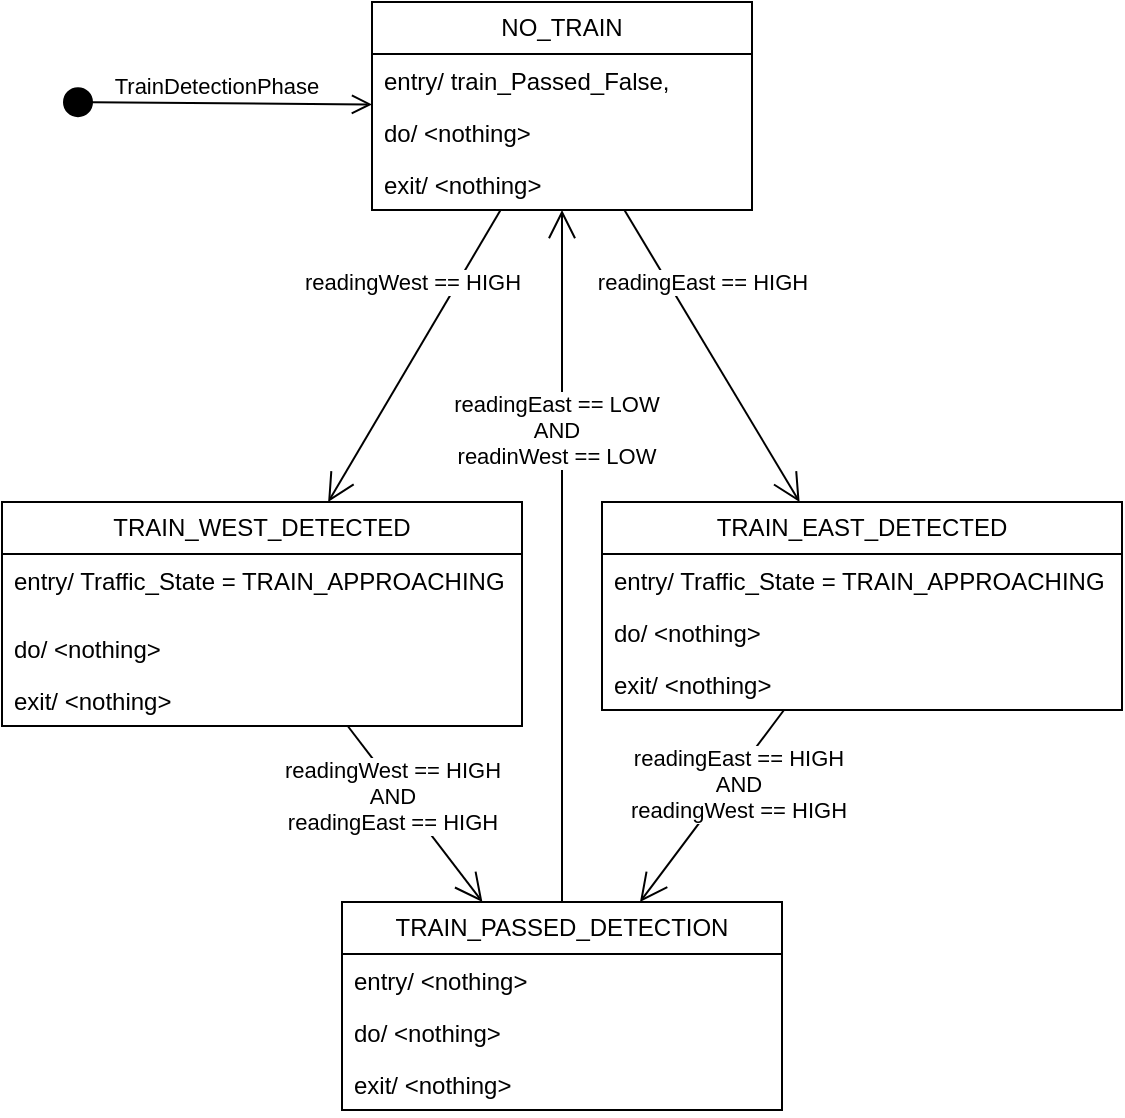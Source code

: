 <mxfile version="26.2.15">
  <diagram name="Page-1" id="E6LP1GYQQ5bRhDYcHJ73">
    <mxGraphModel dx="757" dy="1197" grid="1" gridSize="10" guides="1" tooltips="1" connect="1" arrows="1" fold="1" page="1" pageScale="1" pageWidth="583" pageHeight="827" math="0" shadow="0">
      <root>
        <mxCell id="0" />
        <mxCell id="1" parent="0" />
        <mxCell id="iwouGw_yoDt3OT6vbim0-1" value="NO_TRAIN" style="swimlane;fontStyle=0;childLayout=stackLayout;horizontal=1;startSize=26;fillColor=none;horizontalStack=0;resizeParent=1;resizeParentMax=0;resizeLast=0;collapsible=1;marginBottom=0;whiteSpace=wrap;html=1;" parent="1" vertex="1">
          <mxGeometry x="375" y="20" width="190" height="104" as="geometry" />
        </mxCell>
        <mxCell id="iwouGw_yoDt3OT6vbim0-2" value="entry/ train_Passed_False,&lt;div&gt;&lt;br&gt;&lt;/div&gt;" style="text;strokeColor=none;fillColor=none;align=left;verticalAlign=top;spacingLeft=4;spacingRight=4;overflow=hidden;rotatable=0;points=[[0,0.5],[1,0.5]];portConstraint=eastwest;whiteSpace=wrap;html=1;" parent="iwouGw_yoDt3OT6vbim0-1" vertex="1">
          <mxGeometry y="26" width="190" height="26" as="geometry" />
        </mxCell>
        <mxCell id="iwouGw_yoDt3OT6vbim0-3" value="do/ &amp;lt;nothing&amp;gt;" style="text;strokeColor=none;fillColor=none;align=left;verticalAlign=top;spacingLeft=4;spacingRight=4;overflow=hidden;rotatable=0;points=[[0,0.5],[1,0.5]];portConstraint=eastwest;whiteSpace=wrap;html=1;" parent="iwouGw_yoDt3OT6vbim0-1" vertex="1">
          <mxGeometry y="52" width="190" height="26" as="geometry" />
        </mxCell>
        <mxCell id="iwouGw_yoDt3OT6vbim0-4" value="exit/ &amp;lt;nothing&amp;gt;" style="text;strokeColor=none;fillColor=none;align=left;verticalAlign=top;spacingLeft=4;spacingRight=4;overflow=hidden;rotatable=0;points=[[0,0.5],[1,0.5]];portConstraint=eastwest;whiteSpace=wrap;html=1;" parent="iwouGw_yoDt3OT6vbim0-1" vertex="1">
          <mxGeometry y="78" width="190" height="26" as="geometry" />
        </mxCell>
        <mxCell id="iwouGw_yoDt3OT6vbim0-5" value="TRAIN_WEST_DETECTED" style="swimlane;fontStyle=0;childLayout=stackLayout;horizontal=1;startSize=26;fillColor=none;horizontalStack=0;resizeParent=1;resizeParentMax=0;resizeLast=0;collapsible=1;marginBottom=0;whiteSpace=wrap;html=1;" parent="1" vertex="1">
          <mxGeometry x="190" y="270" width="260" height="112" as="geometry" />
        </mxCell>
        <mxCell id="iwouGw_yoDt3OT6vbim0-6" value="entry/ Traffic_State = TRAIN_APPROACHING" style="text;strokeColor=none;fillColor=none;align=left;verticalAlign=top;spacingLeft=4;spacingRight=4;overflow=hidden;rotatable=0;points=[[0,0.5],[1,0.5]];portConstraint=eastwest;whiteSpace=wrap;html=1;" parent="iwouGw_yoDt3OT6vbim0-5" vertex="1">
          <mxGeometry y="26" width="260" height="34" as="geometry" />
        </mxCell>
        <mxCell id="iwouGw_yoDt3OT6vbim0-7" value="do/ &amp;lt;nothing&amp;gt;" style="text;strokeColor=none;fillColor=none;align=left;verticalAlign=top;spacingLeft=4;spacingRight=4;overflow=hidden;rotatable=0;points=[[0,0.5],[1,0.5]];portConstraint=eastwest;whiteSpace=wrap;html=1;" parent="iwouGw_yoDt3OT6vbim0-5" vertex="1">
          <mxGeometry y="60" width="260" height="26" as="geometry" />
        </mxCell>
        <mxCell id="iwouGw_yoDt3OT6vbim0-8" value="exit/ &amp;lt;nothing&amp;gt;" style="text;strokeColor=none;fillColor=none;align=left;verticalAlign=top;spacingLeft=4;spacingRight=4;overflow=hidden;rotatable=0;points=[[0,0.5],[1,0.5]];portConstraint=eastwest;whiteSpace=wrap;html=1;" parent="iwouGw_yoDt3OT6vbim0-5" vertex="1">
          <mxGeometry y="86" width="260" height="26" as="geometry" />
        </mxCell>
        <mxCell id="iwouGw_yoDt3OT6vbim0-9" value="TRAIN_PASSED_DETECTION" style="swimlane;fontStyle=0;childLayout=stackLayout;horizontal=1;startSize=26;fillColor=none;horizontalStack=0;resizeParent=1;resizeParentMax=0;resizeLast=0;collapsible=1;marginBottom=0;whiteSpace=wrap;html=1;" parent="1" vertex="1">
          <mxGeometry x="360" y="470" width="220" height="104" as="geometry" />
        </mxCell>
        <mxCell id="iwouGw_yoDt3OT6vbim0-10" value="entry/ &amp;lt;nothing&amp;gt;" style="text;strokeColor=none;fillColor=none;align=left;verticalAlign=top;spacingLeft=4;spacingRight=4;overflow=hidden;rotatable=0;points=[[0,0.5],[1,0.5]];portConstraint=eastwest;whiteSpace=wrap;html=1;" parent="iwouGw_yoDt3OT6vbim0-9" vertex="1">
          <mxGeometry y="26" width="220" height="26" as="geometry" />
        </mxCell>
        <mxCell id="iwouGw_yoDt3OT6vbim0-11" value="do/ &amp;lt;nothing&amp;gt;" style="text;strokeColor=none;fillColor=none;align=left;verticalAlign=top;spacingLeft=4;spacingRight=4;overflow=hidden;rotatable=0;points=[[0,0.5],[1,0.5]];portConstraint=eastwest;whiteSpace=wrap;html=1;" parent="iwouGw_yoDt3OT6vbim0-9" vertex="1">
          <mxGeometry y="52" width="220" height="26" as="geometry" />
        </mxCell>
        <mxCell id="iwouGw_yoDt3OT6vbim0-12" value="exit/ &amp;lt;nothing&amp;gt;" style="text;strokeColor=none;fillColor=none;align=left;verticalAlign=top;spacingLeft=4;spacingRight=4;overflow=hidden;rotatable=0;points=[[0,0.5],[1,0.5]];portConstraint=eastwest;whiteSpace=wrap;html=1;" parent="iwouGw_yoDt3OT6vbim0-9" vertex="1">
          <mxGeometry y="78" width="220" height="26" as="geometry" />
        </mxCell>
        <mxCell id="iwouGw_yoDt3OT6vbim0-13" value="TRAIN_EAST_DETECTED" style="swimlane;fontStyle=0;childLayout=stackLayout;horizontal=1;startSize=26;fillColor=none;horizontalStack=0;resizeParent=1;resizeParentMax=0;resizeLast=0;collapsible=1;marginBottom=0;whiteSpace=wrap;html=1;" parent="1" vertex="1">
          <mxGeometry x="490" y="270" width="260" height="104" as="geometry" />
        </mxCell>
        <mxCell id="iwouGw_yoDt3OT6vbim0-14" value="entry/ Traffic_State = TRAIN_APPROACHING" style="text;strokeColor=none;fillColor=none;align=left;verticalAlign=top;spacingLeft=4;spacingRight=4;overflow=hidden;rotatable=0;points=[[0,0.5],[1,0.5]];portConstraint=eastwest;whiteSpace=wrap;html=1;" parent="iwouGw_yoDt3OT6vbim0-13" vertex="1">
          <mxGeometry y="26" width="260" height="26" as="geometry" />
        </mxCell>
        <mxCell id="iwouGw_yoDt3OT6vbim0-15" value="do/ &amp;lt;nothing&amp;gt;" style="text;strokeColor=none;fillColor=none;align=left;verticalAlign=top;spacingLeft=4;spacingRight=4;overflow=hidden;rotatable=0;points=[[0,0.5],[1,0.5]];portConstraint=eastwest;whiteSpace=wrap;html=1;" parent="iwouGw_yoDt3OT6vbim0-13" vertex="1">
          <mxGeometry y="52" width="260" height="26" as="geometry" />
        </mxCell>
        <mxCell id="iwouGw_yoDt3OT6vbim0-16" value="exit/ &amp;lt;nothing&amp;gt;" style="text;strokeColor=none;fillColor=none;align=left;verticalAlign=top;spacingLeft=4;spacingRight=4;overflow=hidden;rotatable=0;points=[[0,0.5],[1,0.5]];portConstraint=eastwest;whiteSpace=wrap;html=1;" parent="iwouGw_yoDt3OT6vbim0-13" vertex="1">
          <mxGeometry y="78" width="260" height="26" as="geometry" />
        </mxCell>
        <mxCell id="iwouGw_yoDt3OT6vbim0-17" value="TrainDetectionPhase" style="html=1;verticalAlign=bottom;startArrow=circle;startFill=1;endArrow=open;startSize=6;endSize=8;curved=0;rounded=0;" parent="1" target="iwouGw_yoDt3OT6vbim0-1" edge="1">
          <mxGeometry width="80" relative="1" as="geometry">
            <mxPoint x="220" y="70" as="sourcePoint" />
            <mxPoint x="150" y="77.353" as="targetPoint" />
          </mxGeometry>
        </mxCell>
        <mxCell id="iwouGw_yoDt3OT6vbim0-18" value="" style="endArrow=open;endFill=1;endSize=12;html=1;rounded=0;" parent="1" source="iwouGw_yoDt3OT6vbim0-1" target="iwouGw_yoDt3OT6vbim0-5" edge="1">
          <mxGeometry width="160" relative="1" as="geometry">
            <mxPoint x="310" y="430" as="sourcePoint" />
            <mxPoint x="470" y="430" as="targetPoint" />
          </mxGeometry>
        </mxCell>
        <mxCell id="iwouGw_yoDt3OT6vbim0-24" value="readingWest == HIGH" style="edgeLabel;html=1;align=center;verticalAlign=middle;resizable=0;points=[];" parent="iwouGw_yoDt3OT6vbim0-18" vertex="1" connectable="0">
          <mxGeometry x="0.003" y="-2" relative="1" as="geometry">
            <mxPoint y="-36" as="offset" />
          </mxGeometry>
        </mxCell>
        <mxCell id="iwouGw_yoDt3OT6vbim0-19" value="" style="endArrow=open;endFill=1;endSize=12;html=1;rounded=0;" parent="1" source="iwouGw_yoDt3OT6vbim0-1" target="iwouGw_yoDt3OT6vbim0-13" edge="1">
          <mxGeometry width="160" relative="1" as="geometry">
            <mxPoint x="310" y="430" as="sourcePoint" />
            <mxPoint x="470" y="430" as="targetPoint" />
          </mxGeometry>
        </mxCell>
        <mxCell id="iwouGw_yoDt3OT6vbim0-25" value="readingEast == HIGH" style="edgeLabel;html=1;align=center;verticalAlign=middle;resizable=0;points=[];" parent="iwouGw_yoDt3OT6vbim0-19" vertex="1" connectable="0">
          <mxGeometry x="-0.112" relative="1" as="geometry">
            <mxPoint y="-29" as="offset" />
          </mxGeometry>
        </mxCell>
        <mxCell id="iwouGw_yoDt3OT6vbim0-20" value="" style="endArrow=open;endFill=1;endSize=12;html=1;rounded=0;" parent="1" source="iwouGw_yoDt3OT6vbim0-5" target="iwouGw_yoDt3OT6vbim0-9" edge="1">
          <mxGeometry width="160" relative="1" as="geometry">
            <mxPoint x="310" y="430" as="sourcePoint" />
            <mxPoint x="470" y="430" as="targetPoint" />
          </mxGeometry>
        </mxCell>
        <mxCell id="iwouGw_yoDt3OT6vbim0-27" value="readingWest == HIGH&lt;div&gt;AND&lt;/div&gt;&lt;div&gt;readingEast == HIGH&lt;/div&gt;" style="edgeLabel;html=1;align=center;verticalAlign=middle;resizable=0;points=[];" parent="iwouGw_yoDt3OT6vbim0-20" vertex="1" connectable="0">
          <mxGeometry x="-0.265" y="-4" relative="1" as="geometry">
            <mxPoint as="offset" />
          </mxGeometry>
        </mxCell>
        <mxCell id="iwouGw_yoDt3OT6vbim0-21" value="" style="endArrow=open;endFill=1;endSize=12;html=1;rounded=0;" parent="1" source="iwouGw_yoDt3OT6vbim0-13" target="iwouGw_yoDt3OT6vbim0-9" edge="1">
          <mxGeometry width="160" relative="1" as="geometry">
            <mxPoint x="310" y="430" as="sourcePoint" />
            <mxPoint x="290" y="470" as="targetPoint" />
          </mxGeometry>
        </mxCell>
        <mxCell id="iwouGw_yoDt3OT6vbim0-26" value="readingEast == HIGH&lt;div&gt;AND&lt;/div&gt;&lt;div&gt;readingWest == HIGH&lt;/div&gt;" style="edgeLabel;html=1;align=center;verticalAlign=middle;resizable=0;points=[];" parent="iwouGw_yoDt3OT6vbim0-21" vertex="1" connectable="0">
          <mxGeometry x="-0.302" y="3" relative="1" as="geometry">
            <mxPoint y="1" as="offset" />
          </mxGeometry>
        </mxCell>
        <mxCell id="iwouGw_yoDt3OT6vbim0-22" value="" style="endArrow=open;endFill=1;endSize=12;html=1;rounded=0;" parent="1" source="iwouGw_yoDt3OT6vbim0-9" target="iwouGw_yoDt3OT6vbim0-1" edge="1">
          <mxGeometry width="160" relative="1" as="geometry">
            <mxPoint x="310" y="430" as="sourcePoint" />
            <mxPoint x="470" y="430" as="targetPoint" />
          </mxGeometry>
        </mxCell>
        <mxCell id="iwouGw_yoDt3OT6vbim0-28" value="readingEast == LOW&lt;div&gt;AND&lt;br&gt;readinWest == LOW&lt;/div&gt;" style="edgeLabel;html=1;align=center;verticalAlign=middle;resizable=0;points=[];" parent="iwouGw_yoDt3OT6vbim0-22" vertex="1" connectable="0">
          <mxGeometry x="0.364" y="3" relative="1" as="geometry">
            <mxPoint as="offset" />
          </mxGeometry>
        </mxCell>
      </root>
    </mxGraphModel>
  </diagram>
</mxfile>
